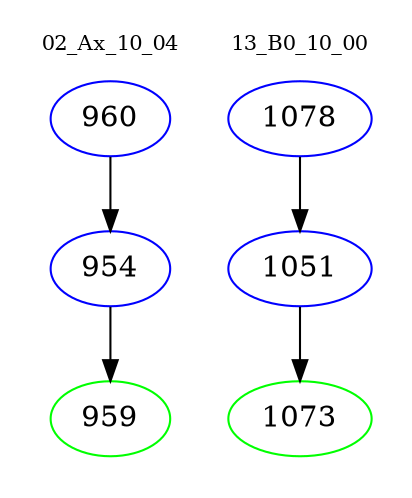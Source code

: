 digraph{
subgraph cluster_0 {
color = white
label = "02_Ax_10_04";
fontsize=10;
T0_960 [label="960", color="blue"]
T0_960 -> T0_954 [color="black"]
T0_954 [label="954", color="blue"]
T0_954 -> T0_959 [color="black"]
T0_959 [label="959", color="green"]
}
subgraph cluster_1 {
color = white
label = "13_B0_10_00";
fontsize=10;
T1_1078 [label="1078", color="blue"]
T1_1078 -> T1_1051 [color="black"]
T1_1051 [label="1051", color="blue"]
T1_1051 -> T1_1073 [color="black"]
T1_1073 [label="1073", color="green"]
}
}
